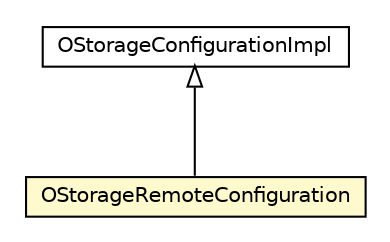 #!/usr/local/bin/dot
#
# Class diagram 
# Generated by UMLGraph version R5_6-24-gf6e263 (http://www.umlgraph.org/)
#

digraph G {
	edge [fontname="Helvetica",fontsize=10,labelfontname="Helvetica",labelfontsize=10];
	node [fontname="Helvetica",fontsize=10,shape=plaintext];
	nodesep=0.25;
	ranksep=0.5;
	// com.orientechnologies.orient.core.config.OStorageConfigurationImpl
	c4047243 [label=<<table title="com.orientechnologies.orient.core.config.OStorageConfigurationImpl" border="0" cellborder="1" cellspacing="0" cellpadding="2" port="p" href="../../core/config/OStorageConfigurationImpl.html">
		<tr><td><table border="0" cellspacing="0" cellpadding="1">
<tr><td align="center" balign="center"> OStorageConfigurationImpl </td></tr>
		</table></td></tr>
		</table>>, URL="../../core/config/OStorageConfigurationImpl.html", fontname="Helvetica", fontcolor="black", fontsize=10.0];
	// com.orientechnologies.orient.client.remote.OStorageRemoteConfiguration
	c4047490 [label=<<table title="com.orientechnologies.orient.client.remote.OStorageRemoteConfiguration" border="0" cellborder="1" cellspacing="0" cellpadding="2" port="p" bgcolor="lemonChiffon" href="./OStorageRemoteConfiguration.html">
		<tr><td><table border="0" cellspacing="0" cellpadding="1">
<tr><td align="center" balign="center"> OStorageRemoteConfiguration </td></tr>
		</table></td></tr>
		</table>>, URL="./OStorageRemoteConfiguration.html", fontname="Helvetica", fontcolor="black", fontsize=10.0];
	//com.orientechnologies.orient.client.remote.OStorageRemoteConfiguration extends com.orientechnologies.orient.core.config.OStorageConfigurationImpl
	c4047243:p -> c4047490:p [dir=back,arrowtail=empty];
}

